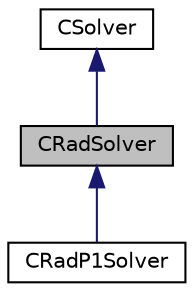 digraph "CRadSolver"
{
 // LATEX_PDF_SIZE
  edge [fontname="Helvetica",fontsize="10",labelfontname="Helvetica",labelfontsize="10"];
  node [fontname="Helvetica",fontsize="10",shape=record];
  Node1 [label="CRadSolver",height=0.2,width=0.4,color="black", fillcolor="grey75", style="filled", fontcolor="black",tooltip=" "];
  Node2 -> Node1 [dir="back",color="midnightblue",fontsize="10",style="solid",fontname="Helvetica"];
  Node2 [label="CSolver",height=0.2,width=0.4,color="black", fillcolor="white", style="filled",URL="$classCSolver.html",tooltip=" "];
  Node1 -> Node3 [dir="back",color="midnightblue",fontsize="10",style="solid",fontname="Helvetica"];
  Node3 [label="CRadP1Solver",height=0.2,width=0.4,color="black", fillcolor="white", style="filled",URL="$classCRadP1Solver.html",tooltip=" "];
}
